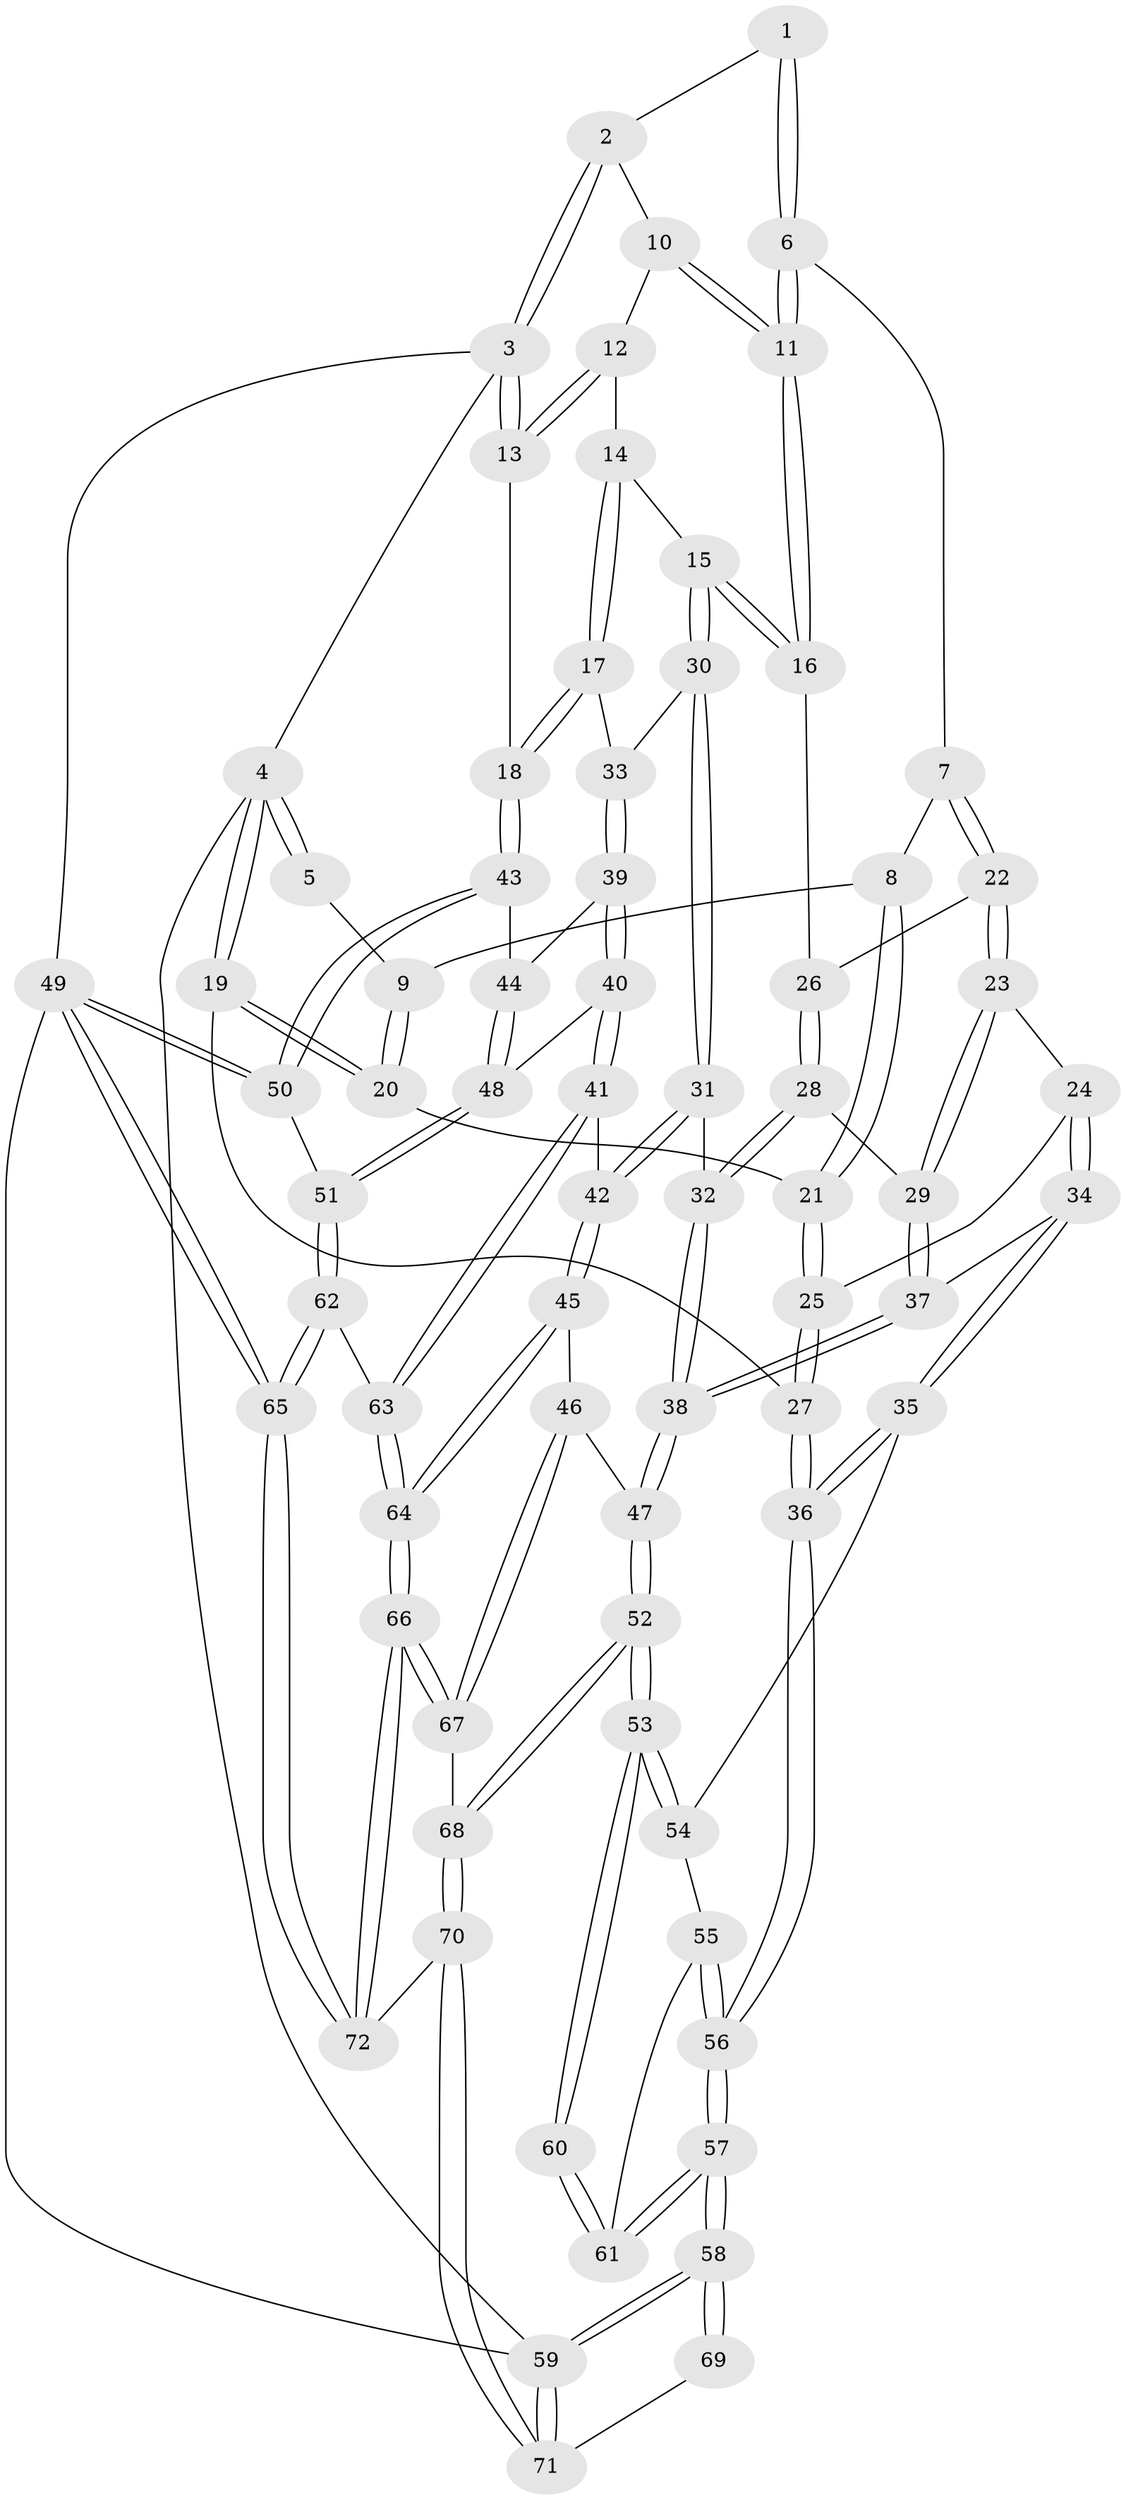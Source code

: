 // Generated by graph-tools (version 1.1) at 2025/02/03/09/25 05:02:01]
// undirected, 72 vertices, 177 edges
graph export_dot {
graph [start="1"]
  node [color=gray90,style=filled];
  1 [pos="+0.3274044856837724+0"];
  2 [pos="+0.5340642746829614+0"];
  3 [pos="+1+0"];
  4 [pos="+0+0"];
  5 [pos="+0.32131764465625334+0"];
  6 [pos="+0.2882666061160421+0.06866632643910695"];
  7 [pos="+0.25197571159424614+0.1468929176911622"];
  8 [pos="+0.11444621010998211+0.15318153801459958"];
  9 [pos="+0.04829783936720068+0.11357926251691829"];
  10 [pos="+0.5812792850826879+0"];
  11 [pos="+0.5013170836919351+0.1894559971347716"];
  12 [pos="+0.6523539045272335+0.04746453816174328"];
  13 [pos="+1+0.09520168939335563"];
  14 [pos="+0.6622895850643093+0.07005039495901992"];
  15 [pos="+0.6225253219887397+0.3280095422456988"];
  16 [pos="+0.4965633732135088+0.2746990545587718"];
  17 [pos="+0.8258834645326287+0.30183193498366806"];
  18 [pos="+1+0.22547549738432315"];
  19 [pos="+0+0"];
  20 [pos="+0+0.0802015363347442"];
  21 [pos="+0.09703086049682462+0.3293584830127016"];
  22 [pos="+0.2891768250276587+0.2524884870897339"];
  23 [pos="+0.17691355737518216+0.3787447611097165"];
  24 [pos="+0.16885284165963046+0.3820223243200685"];
  25 [pos="+0.10269575172145555+0.3549027121208709"];
  26 [pos="+0.44172370310514975+0.3020648413733143"];
  27 [pos="+0+0.4674434061765186"];
  28 [pos="+0.4061628011934551+0.4350841858061788"];
  29 [pos="+0.3309197995690215+0.45314755983700783"];
  30 [pos="+0.6827521320159594+0.36539244563682083"];
  31 [pos="+0.5400159183335059+0.5132043034018762"];
  32 [pos="+0.4394457328291523+0.4920926110053289"];
  33 [pos="+0.717831133312074+0.3699480071508048"];
  34 [pos="+0.160538573345581+0.5415293744214493"];
  35 [pos="+0.11591453246528656+0.5769821793138125"];
  36 [pos="+0+0.522444744273893"];
  37 [pos="+0.27034713055044524+0.5809240183787463"];
  38 [pos="+0.36444295861790277+0.6962798301665862"];
  39 [pos="+0.7296842234396049+0.439922639305882"];
  40 [pos="+0.6620890018930036+0.6644985405099069"];
  41 [pos="+0.6435999047774499+0.685063049181034"];
  42 [pos="+0.5925858925790388+0.6827807204876406"];
  43 [pos="+1+0.25273728741601065"];
  44 [pos="+0.8215753688897512+0.5446373086381469"];
  45 [pos="+0.5493616443838475+0.703937427924965"];
  46 [pos="+0.43529161819134454+0.7326899726533824"];
  47 [pos="+0.3724530162553763+0.7284783534558028"];
  48 [pos="+0.8660008508975267+0.6127793241429369"];
  49 [pos="+1+1"];
  50 [pos="+1+0.6115877225677491"];
  51 [pos="+0.968925338209377+0.657893241187828"];
  52 [pos="+0.3099462302034455+0.7950158799348668"];
  53 [pos="+0.3099408577802933+0.7950163324078879"];
  54 [pos="+0.11618879506983988+0.5814195887195129"];
  55 [pos="+0.10127026787602329+0.707290305192184"];
  56 [pos="+0+0.9146263332625036"];
  57 [pos="+0+1"];
  58 [pos="+0+1"];
  59 [pos="+0+1"];
  60 [pos="+0.2897307723423378+0.7989378165312822"];
  61 [pos="+0.21844400409783538+0.7838088709502502"];
  62 [pos="+0.8092106579750743+0.849534547130624"];
  63 [pos="+0.7570472252410759+0.8332795051957539"];
  64 [pos="+0.6039030735401876+0.9403159452267114"];
  65 [pos="+1+1"];
  66 [pos="+0.578910325805748+0.9708530576998323"];
  67 [pos="+0.5524676308971268+0.9535515570066966"];
  68 [pos="+0.3486132803001832+0.9339018303706788"];
  69 [pos="+0.26969134410747053+0.8197886569882524"];
  70 [pos="+0.29509075001443086+1"];
  71 [pos="+0+1"];
  72 [pos="+0.6065082235895236+1"];
  1 -- 2;
  1 -- 6;
  1 -- 6;
  2 -- 3;
  2 -- 3;
  2 -- 10;
  3 -- 4;
  3 -- 13;
  3 -- 13;
  3 -- 49;
  4 -- 5;
  4 -- 5;
  4 -- 19;
  4 -- 19;
  4 -- 59;
  5 -- 9;
  6 -- 7;
  6 -- 11;
  6 -- 11;
  7 -- 8;
  7 -- 22;
  7 -- 22;
  8 -- 9;
  8 -- 21;
  8 -- 21;
  9 -- 20;
  9 -- 20;
  10 -- 11;
  10 -- 11;
  10 -- 12;
  11 -- 16;
  11 -- 16;
  12 -- 13;
  12 -- 13;
  12 -- 14;
  13 -- 18;
  14 -- 15;
  14 -- 17;
  14 -- 17;
  15 -- 16;
  15 -- 16;
  15 -- 30;
  15 -- 30;
  16 -- 26;
  17 -- 18;
  17 -- 18;
  17 -- 33;
  18 -- 43;
  18 -- 43;
  19 -- 20;
  19 -- 20;
  19 -- 27;
  20 -- 21;
  21 -- 25;
  21 -- 25;
  22 -- 23;
  22 -- 23;
  22 -- 26;
  23 -- 24;
  23 -- 29;
  23 -- 29;
  24 -- 25;
  24 -- 34;
  24 -- 34;
  25 -- 27;
  25 -- 27;
  26 -- 28;
  26 -- 28;
  27 -- 36;
  27 -- 36;
  28 -- 29;
  28 -- 32;
  28 -- 32;
  29 -- 37;
  29 -- 37;
  30 -- 31;
  30 -- 31;
  30 -- 33;
  31 -- 32;
  31 -- 42;
  31 -- 42;
  32 -- 38;
  32 -- 38;
  33 -- 39;
  33 -- 39;
  34 -- 35;
  34 -- 35;
  34 -- 37;
  35 -- 36;
  35 -- 36;
  35 -- 54;
  36 -- 56;
  36 -- 56;
  37 -- 38;
  37 -- 38;
  38 -- 47;
  38 -- 47;
  39 -- 40;
  39 -- 40;
  39 -- 44;
  40 -- 41;
  40 -- 41;
  40 -- 48;
  41 -- 42;
  41 -- 63;
  41 -- 63;
  42 -- 45;
  42 -- 45;
  43 -- 44;
  43 -- 50;
  43 -- 50;
  44 -- 48;
  44 -- 48;
  45 -- 46;
  45 -- 64;
  45 -- 64;
  46 -- 47;
  46 -- 67;
  46 -- 67;
  47 -- 52;
  47 -- 52;
  48 -- 51;
  48 -- 51;
  49 -- 50;
  49 -- 50;
  49 -- 65;
  49 -- 65;
  49 -- 59;
  50 -- 51;
  51 -- 62;
  51 -- 62;
  52 -- 53;
  52 -- 53;
  52 -- 68;
  52 -- 68;
  53 -- 54;
  53 -- 54;
  53 -- 60;
  53 -- 60;
  54 -- 55;
  55 -- 56;
  55 -- 56;
  55 -- 61;
  56 -- 57;
  56 -- 57;
  57 -- 58;
  57 -- 58;
  57 -- 61;
  57 -- 61;
  58 -- 59;
  58 -- 59;
  58 -- 69;
  58 -- 69;
  59 -- 71;
  59 -- 71;
  60 -- 61;
  60 -- 61;
  62 -- 63;
  62 -- 65;
  62 -- 65;
  63 -- 64;
  63 -- 64;
  64 -- 66;
  64 -- 66;
  65 -- 72;
  65 -- 72;
  66 -- 67;
  66 -- 67;
  66 -- 72;
  66 -- 72;
  67 -- 68;
  68 -- 70;
  68 -- 70;
  69 -- 71;
  70 -- 71;
  70 -- 71;
  70 -- 72;
}
